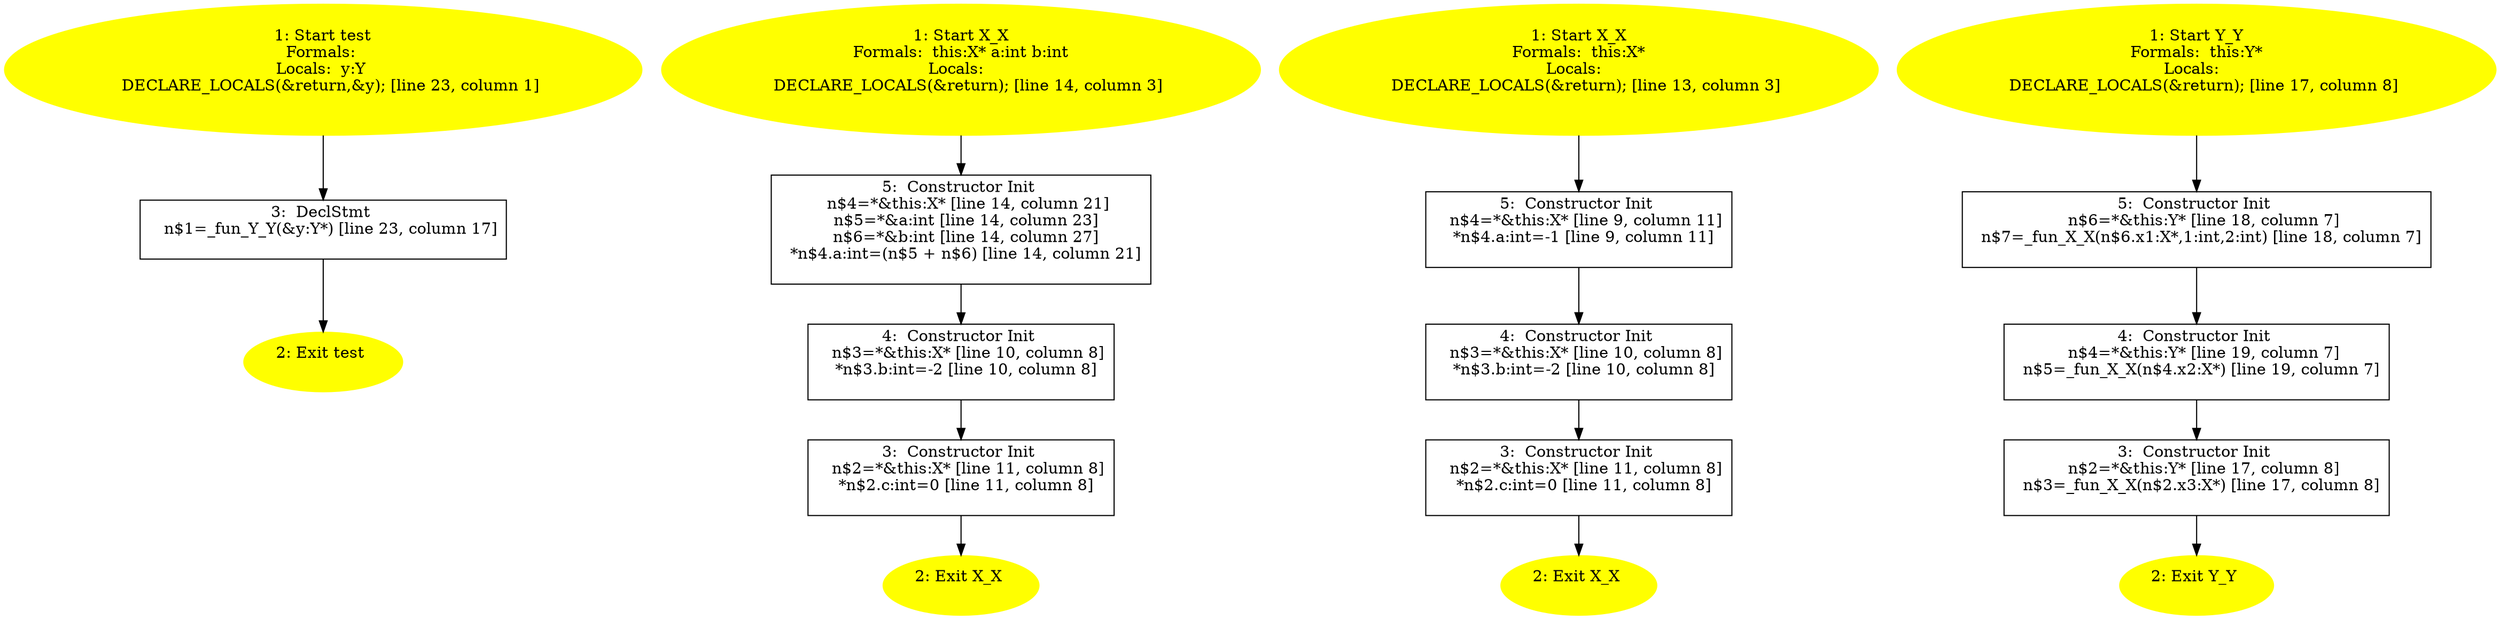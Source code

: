 /* @generated */
digraph cfg {
"test#18241244337164948030.afc14f193ad97442f67ac7183be789bc_1" [label="1: Start test\nFormals: \nLocals:  y:Y \n   DECLARE_LOCALS(&return,&y); [line 23, column 1]\n " color=yellow style=filled]
	

	 "test#18241244337164948030.afc14f193ad97442f67ac7183be789bc_1" -> "test#18241244337164948030.afc14f193ad97442f67ac7183be789bc_3" ;
"test#18241244337164948030.afc14f193ad97442f67ac7183be789bc_2" [label="2: Exit test \n  " color=yellow style=filled]
	

"test#18241244337164948030.afc14f193ad97442f67ac7183be789bc_3" [label="3:  DeclStmt \n   n$1=_fun_Y_Y(&y:Y*) [line 23, column 17]\n " shape="box"]
	

	 "test#18241244337164948030.afc14f193ad97442f67ac7183be789bc_3" -> "test#18241244337164948030.afc14f193ad97442f67ac7183be789bc_2" ;
"X#X#{14939599560045044604}.b28c8e2a1dd7783932fc838d8413f387_1" [label="1: Start X_X\nFormals:  this:X* a:int b:int\nLocals:  \n   DECLARE_LOCALS(&return); [line 14, column 3]\n " color=yellow style=filled]
	

	 "X#X#{14939599560045044604}.b28c8e2a1dd7783932fc838d8413f387_1" -> "X#X#{14939599560045044604}.b28c8e2a1dd7783932fc838d8413f387_5" ;
"X#X#{14939599560045044604}.b28c8e2a1dd7783932fc838d8413f387_2" [label="2: Exit X_X \n  " color=yellow style=filled]
	

"X#X#{14939599560045044604}.b28c8e2a1dd7783932fc838d8413f387_3" [label="3:  Constructor Init \n   n$2=*&this:X* [line 11, column 8]\n  *n$2.c:int=0 [line 11, column 8]\n " shape="box"]
	

	 "X#X#{14939599560045044604}.b28c8e2a1dd7783932fc838d8413f387_3" -> "X#X#{14939599560045044604}.b28c8e2a1dd7783932fc838d8413f387_2" ;
"X#X#{14939599560045044604}.b28c8e2a1dd7783932fc838d8413f387_4" [label="4:  Constructor Init \n   n$3=*&this:X* [line 10, column 8]\n  *n$3.b:int=-2 [line 10, column 8]\n " shape="box"]
	

	 "X#X#{14939599560045044604}.b28c8e2a1dd7783932fc838d8413f387_4" -> "X#X#{14939599560045044604}.b28c8e2a1dd7783932fc838d8413f387_3" ;
"X#X#{14939599560045044604}.b28c8e2a1dd7783932fc838d8413f387_5" [label="5:  Constructor Init \n   n$4=*&this:X* [line 14, column 21]\n  n$5=*&a:int [line 14, column 23]\n  n$6=*&b:int [line 14, column 27]\n  *n$4.a:int=(n$5 + n$6) [line 14, column 21]\n " shape="box"]
	

	 "X#X#{14939599560045044604}.b28c8e2a1dd7783932fc838d8413f387_5" -> "X#X#{14939599560045044604}.b28c8e2a1dd7783932fc838d8413f387_4" ;
"X#X#{4951618003533511344}.a6c75b361b5e04dddb518f7e116a9ca2_1" [label="1: Start X_X\nFormals:  this:X*\nLocals:  \n   DECLARE_LOCALS(&return); [line 13, column 3]\n " color=yellow style=filled]
	

	 "X#X#{4951618003533511344}.a6c75b361b5e04dddb518f7e116a9ca2_1" -> "X#X#{4951618003533511344}.a6c75b361b5e04dddb518f7e116a9ca2_5" ;
"X#X#{4951618003533511344}.a6c75b361b5e04dddb518f7e116a9ca2_2" [label="2: Exit X_X \n  " color=yellow style=filled]
	

"X#X#{4951618003533511344}.a6c75b361b5e04dddb518f7e116a9ca2_3" [label="3:  Constructor Init \n   n$2=*&this:X* [line 11, column 8]\n  *n$2.c:int=0 [line 11, column 8]\n " shape="box"]
	

	 "X#X#{4951618003533511344}.a6c75b361b5e04dddb518f7e116a9ca2_3" -> "X#X#{4951618003533511344}.a6c75b361b5e04dddb518f7e116a9ca2_2" ;
"X#X#{4951618003533511344}.a6c75b361b5e04dddb518f7e116a9ca2_4" [label="4:  Constructor Init \n   n$3=*&this:X* [line 10, column 8]\n  *n$3.b:int=-2 [line 10, column 8]\n " shape="box"]
	

	 "X#X#{4951618003533511344}.a6c75b361b5e04dddb518f7e116a9ca2_4" -> "X#X#{4951618003533511344}.a6c75b361b5e04dddb518f7e116a9ca2_3" ;
"X#X#{4951618003533511344}.a6c75b361b5e04dddb518f7e116a9ca2_5" [label="5:  Constructor Init \n   n$4=*&this:X* [line 9, column 11]\n  *n$4.a:int=-1 [line 9, column 11]\n " shape="box"]
	

	 "X#X#{4951618003533511344}.a6c75b361b5e04dddb518f7e116a9ca2_5" -> "X#X#{4951618003533511344}.a6c75b361b5e04dddb518f7e116a9ca2_4" ;
"Y#Y#{14898916407379161639}.007f922d3b4cc65335a37959ae6b89f8_1" [label="1: Start Y_Y\nFormals:  this:Y*\nLocals:  \n   DECLARE_LOCALS(&return); [line 17, column 8]\n " color=yellow style=filled]
	

	 "Y#Y#{14898916407379161639}.007f922d3b4cc65335a37959ae6b89f8_1" -> "Y#Y#{14898916407379161639}.007f922d3b4cc65335a37959ae6b89f8_5" ;
"Y#Y#{14898916407379161639}.007f922d3b4cc65335a37959ae6b89f8_2" [label="2: Exit Y_Y \n  " color=yellow style=filled]
	

"Y#Y#{14898916407379161639}.007f922d3b4cc65335a37959ae6b89f8_3" [label="3:  Constructor Init \n   n$2=*&this:Y* [line 17, column 8]\n  n$3=_fun_X_X(n$2.x3:X*) [line 17, column 8]\n " shape="box"]
	

	 "Y#Y#{14898916407379161639}.007f922d3b4cc65335a37959ae6b89f8_3" -> "Y#Y#{14898916407379161639}.007f922d3b4cc65335a37959ae6b89f8_2" ;
"Y#Y#{14898916407379161639}.007f922d3b4cc65335a37959ae6b89f8_4" [label="4:  Constructor Init \n   n$4=*&this:Y* [line 19, column 7]\n  n$5=_fun_X_X(n$4.x2:X*) [line 19, column 7]\n " shape="box"]
	

	 "Y#Y#{14898916407379161639}.007f922d3b4cc65335a37959ae6b89f8_4" -> "Y#Y#{14898916407379161639}.007f922d3b4cc65335a37959ae6b89f8_3" ;
"Y#Y#{14898916407379161639}.007f922d3b4cc65335a37959ae6b89f8_5" [label="5:  Constructor Init \n   n$6=*&this:Y* [line 18, column 7]\n  n$7=_fun_X_X(n$6.x1:X*,1:int,2:int) [line 18, column 7]\n " shape="box"]
	

	 "Y#Y#{14898916407379161639}.007f922d3b4cc65335a37959ae6b89f8_5" -> "Y#Y#{14898916407379161639}.007f922d3b4cc65335a37959ae6b89f8_4" ;
}
